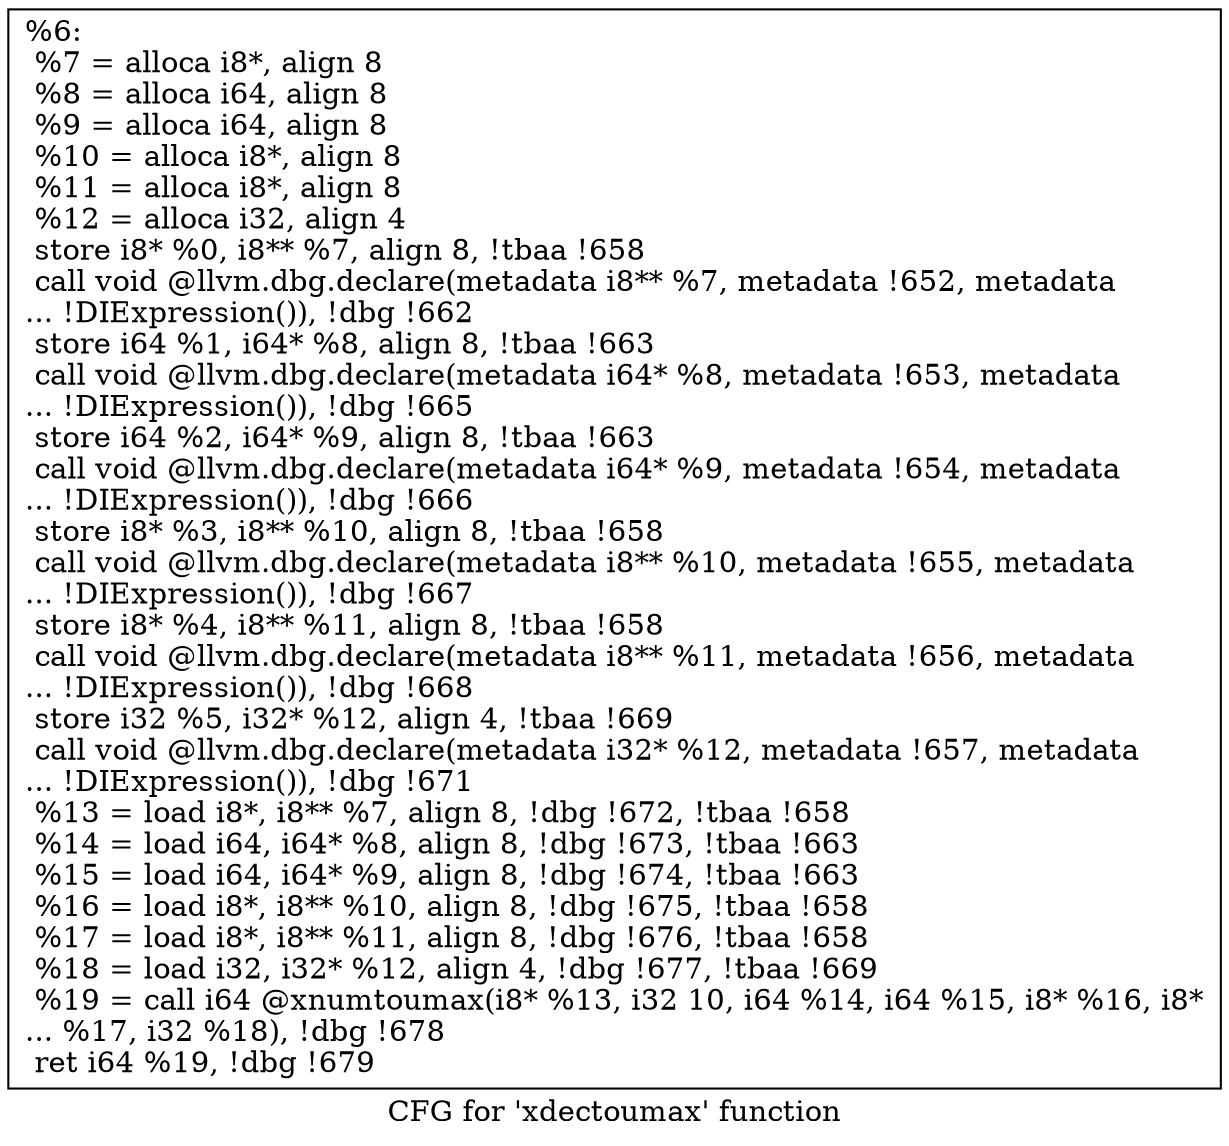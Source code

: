 digraph "CFG for 'xdectoumax' function" {
	label="CFG for 'xdectoumax' function";

	Node0x12b3ac0 [shape=record,label="{%6:\l  %7 = alloca i8*, align 8\l  %8 = alloca i64, align 8\l  %9 = alloca i64, align 8\l  %10 = alloca i8*, align 8\l  %11 = alloca i8*, align 8\l  %12 = alloca i32, align 4\l  store i8* %0, i8** %7, align 8, !tbaa !658\l  call void @llvm.dbg.declare(metadata i8** %7, metadata !652, metadata\l... !DIExpression()), !dbg !662\l  store i64 %1, i64* %8, align 8, !tbaa !663\l  call void @llvm.dbg.declare(metadata i64* %8, metadata !653, metadata\l... !DIExpression()), !dbg !665\l  store i64 %2, i64* %9, align 8, !tbaa !663\l  call void @llvm.dbg.declare(metadata i64* %9, metadata !654, metadata\l... !DIExpression()), !dbg !666\l  store i8* %3, i8** %10, align 8, !tbaa !658\l  call void @llvm.dbg.declare(metadata i8** %10, metadata !655, metadata\l... !DIExpression()), !dbg !667\l  store i8* %4, i8** %11, align 8, !tbaa !658\l  call void @llvm.dbg.declare(metadata i8** %11, metadata !656, metadata\l... !DIExpression()), !dbg !668\l  store i32 %5, i32* %12, align 4, !tbaa !669\l  call void @llvm.dbg.declare(metadata i32* %12, metadata !657, metadata\l... !DIExpression()), !dbg !671\l  %13 = load i8*, i8** %7, align 8, !dbg !672, !tbaa !658\l  %14 = load i64, i64* %8, align 8, !dbg !673, !tbaa !663\l  %15 = load i64, i64* %9, align 8, !dbg !674, !tbaa !663\l  %16 = load i8*, i8** %10, align 8, !dbg !675, !tbaa !658\l  %17 = load i8*, i8** %11, align 8, !dbg !676, !tbaa !658\l  %18 = load i32, i32* %12, align 4, !dbg !677, !tbaa !669\l  %19 = call i64 @xnumtoumax(i8* %13, i32 10, i64 %14, i64 %15, i8* %16, i8*\l... %17, i32 %18), !dbg !678\l  ret i64 %19, !dbg !679\l}"];
}
